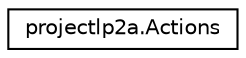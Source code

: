 digraph "Graphical Class Hierarchy"
{
 // LATEX_PDF_SIZE
  edge [fontname="Helvetica",fontsize="10",labelfontname="Helvetica",labelfontsize="10"];
  node [fontname="Helvetica",fontsize="10",shape=record];
  rankdir="LR";
  Node0 [label="projectlp2a.Actions",height=0.2,width=0.4,color="black", fillcolor="white", style="filled",URL="$enumprojectlp2a_1_1_actions.html",tooltip=" "];
}
